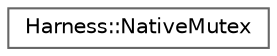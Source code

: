 digraph "类继承关系图"
{
 // LATEX_PDF_SIZE
  bgcolor="transparent";
  edge [fontname=Helvetica,fontsize=10,labelfontname=Helvetica,labelfontsize=10];
  node [fontname=Helvetica,fontsize=10,shape=box,height=0.2,width=0.4];
  rankdir="LR";
  Node0 [id="Node000000",label="Harness::NativeMutex",height=0.2,width=0.4,color="grey40", fillcolor="white", style="filled",URL="$class_harness_1_1_native_mutex.html",tooltip=" "];
}
